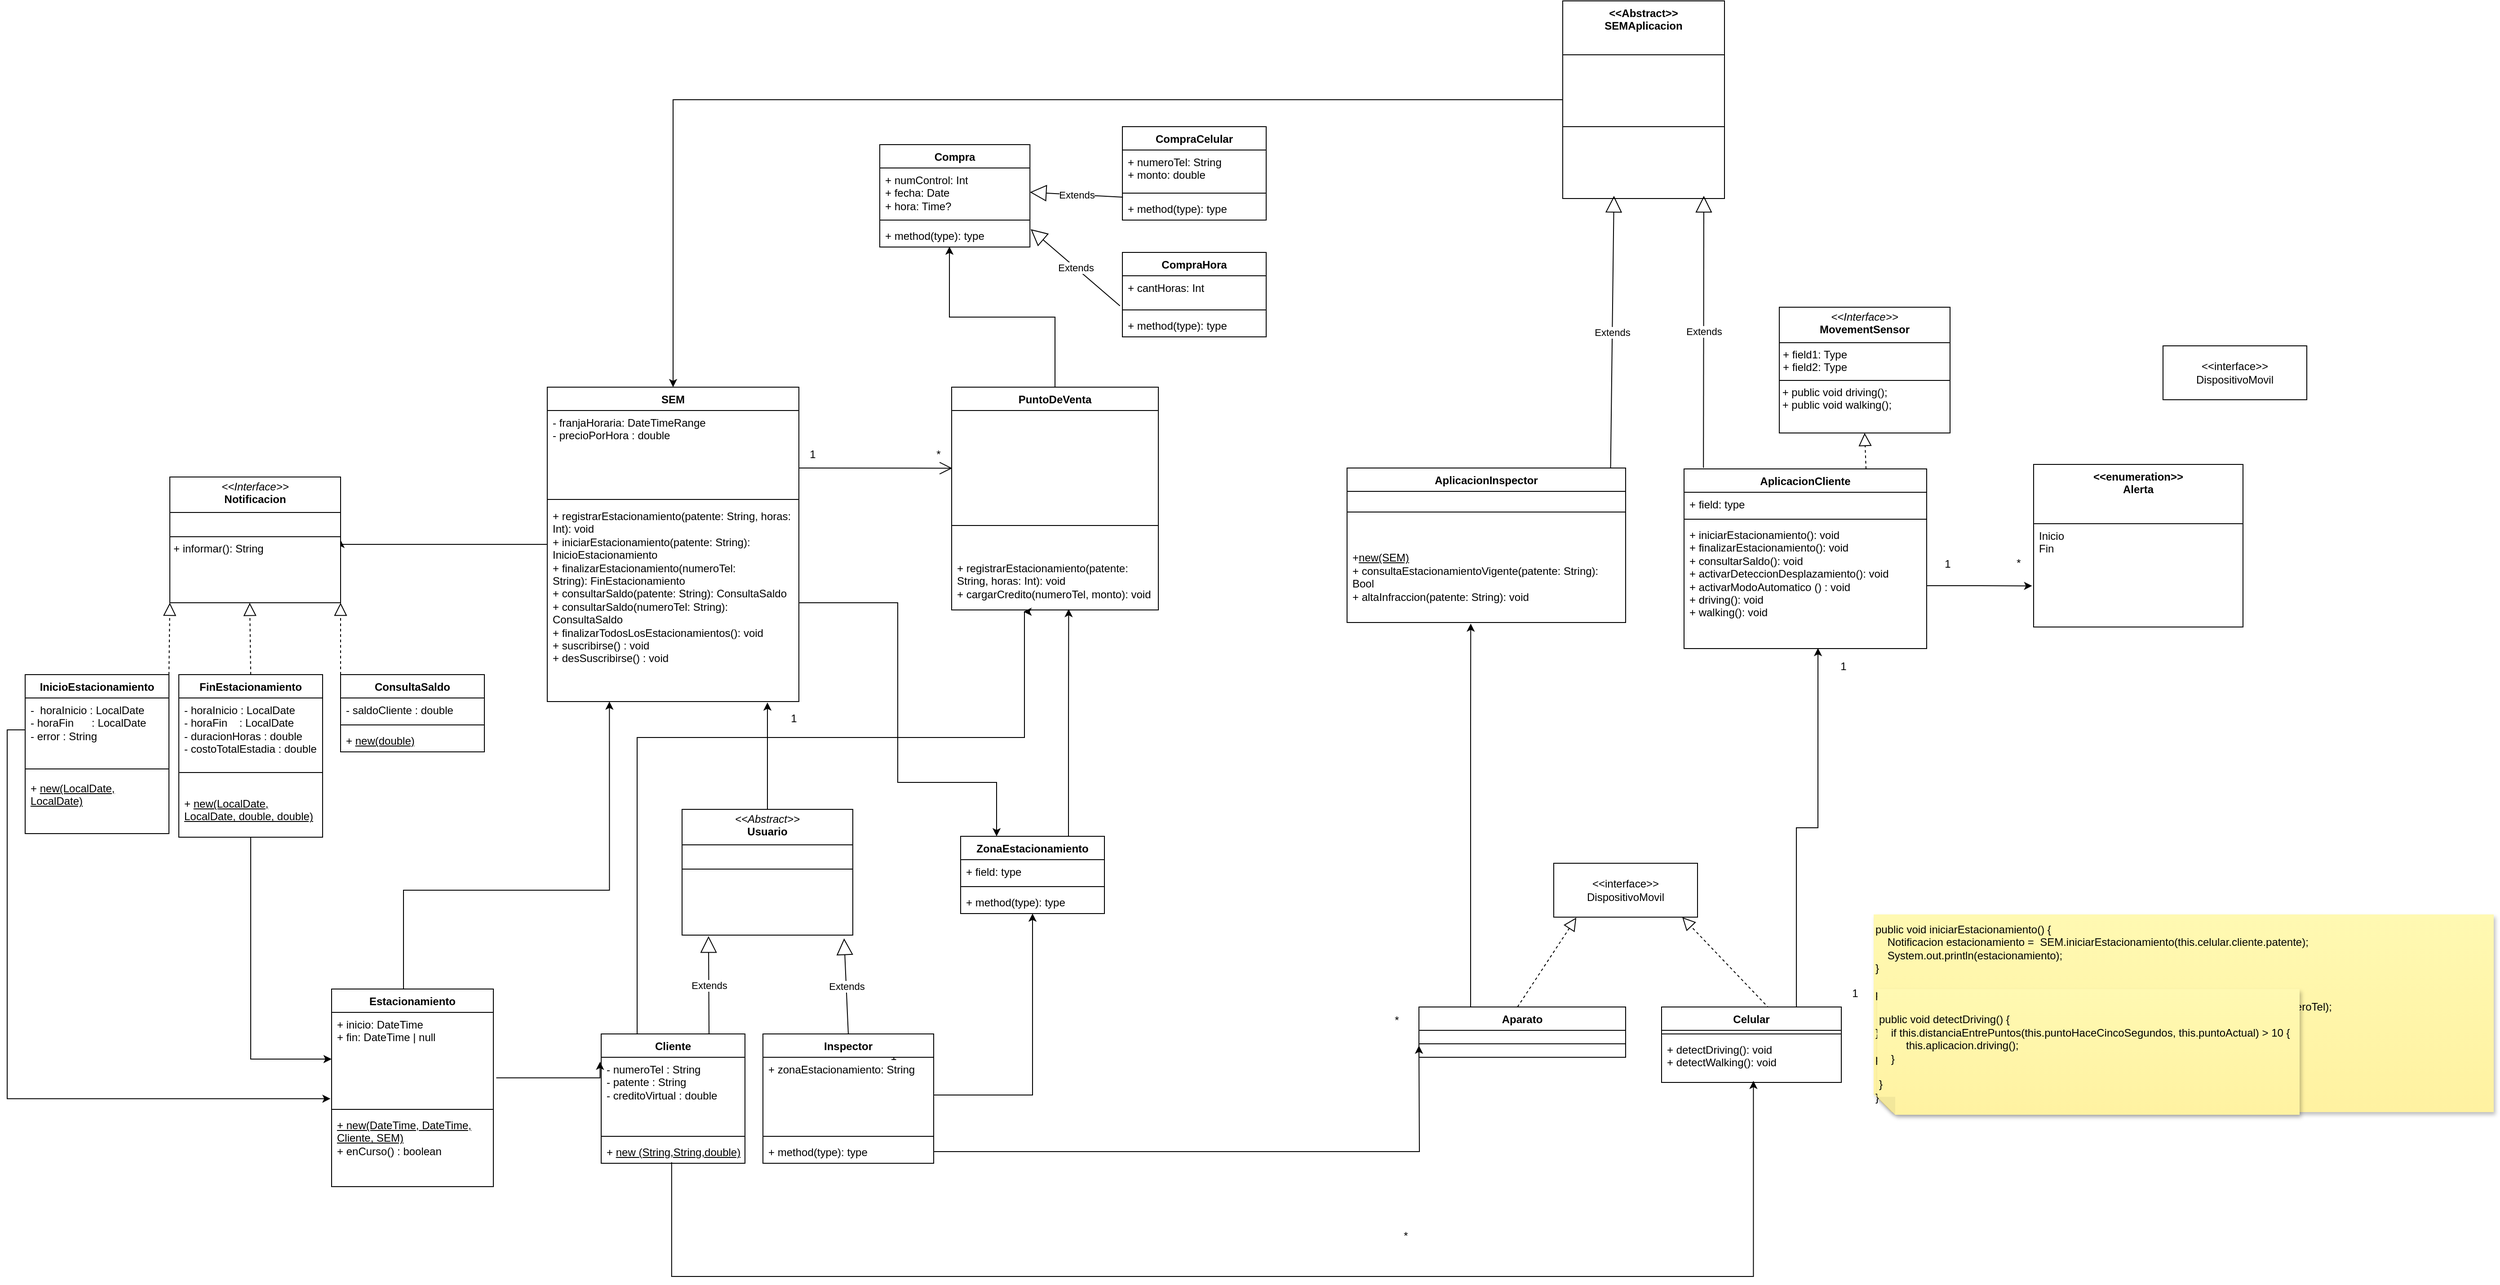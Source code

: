 <mxfile version="21.6.5" type="device">
  <diagram name="Página-1" id="Ph8hgLy5qz2Ab7b8ZbOv">
    <mxGraphModel dx="1646" dy="2674" grid="0" gridSize="10" guides="0" tooltips="0" connect="1" arrows="1" fold="1" page="1" pageScale="1" pageWidth="850" pageHeight="1100" math="0" shadow="0">
      <root>
        <mxCell id="0" />
        <mxCell id="1" parent="0" />
        <mxCell id="dAXx3UCSprJ37OStS0ac-54" style="edgeStyle=orthogonalEdgeStyle;rounded=0;orthogonalLoop=1;jettySize=auto;html=1;exitX=0;exitY=0.5;exitDx=0;exitDy=0;entryX=1;entryY=0.5;entryDx=0;entryDy=0;" parent="1" source="8a3vDf_izCCoVC7hsI8W-1" target="dAXx3UCSprJ37OStS0ac-53" edge="1">
          <mxGeometry relative="1" as="geometry">
            <Array as="points">
              <mxPoint x="-230" y="-835" />
            </Array>
          </mxGeometry>
        </mxCell>
        <mxCell id="8a3vDf_izCCoVC7hsI8W-1" value="SEM" style="swimlane;fontStyle=1;align=center;verticalAlign=top;childLayout=stackLayout;horizontal=1;startSize=26;horizontalStack=0;resizeParent=1;resizeParentMax=0;resizeLast=0;collapsible=1;marginBottom=0;whiteSpace=wrap;html=1;" parent="1" vertex="1">
          <mxGeometry y="-1010" width="280" height="350" as="geometry" />
        </mxCell>
        <mxCell id="8a3vDf_izCCoVC7hsI8W-2" value="- franjaHoraria: DateTimeRange&lt;br&gt;- precioPorHora : double" style="text;strokeColor=none;fillColor=none;align=left;verticalAlign=top;spacingLeft=4;spacingRight=4;overflow=hidden;rotatable=0;points=[[0,0.5],[1,0.5]];portConstraint=eastwest;whiteSpace=wrap;html=1;" parent="8a3vDf_izCCoVC7hsI8W-1" vertex="1">
          <mxGeometry y="26" width="280" height="94" as="geometry" />
        </mxCell>
        <mxCell id="8a3vDf_izCCoVC7hsI8W-3" value="" style="line;strokeWidth=1;fillColor=none;align=left;verticalAlign=middle;spacingTop=-1;spacingLeft=3;spacingRight=3;rotatable=0;labelPosition=right;points=[];portConstraint=eastwest;strokeColor=inherit;" parent="8a3vDf_izCCoVC7hsI8W-1" vertex="1">
          <mxGeometry y="120" width="280" height="10" as="geometry" />
        </mxCell>
        <mxCell id="8a3vDf_izCCoVC7hsI8W-4" value="&lt;div&gt;&lt;span style=&quot;background-color: initial;&quot;&gt;+ registrarEstacionamiento(patente: String, horas: Int): void&lt;/span&gt;&lt;/div&gt;&lt;div&gt;+ iniciarEstacionamiento(patente: String): InicioEstacionamiento&lt;span style=&quot;background-color: initial;&quot;&gt;&lt;br&gt;&lt;/span&gt;&lt;/div&gt;&lt;div&gt;+ finalizarEstacionamiento(numeroTel: String):&amp;nbsp;&lt;span style=&quot;background-color: initial;&quot;&gt;FinEstacionamiento&lt;/span&gt;&lt;/div&gt;&lt;div&gt;&lt;span style=&quot;background-color: initial;&quot;&gt;+ consultarSaldo(patente: String):&amp;nbsp;&lt;/span&gt;&lt;span style=&quot;background-color: initial;&quot;&gt;ConsultaSaldo&lt;/span&gt;&lt;/div&gt;&lt;div&gt;+ consultarSaldo(numeroTel: String): ConsultaSaldo&lt;/div&gt;&lt;div&gt;+ finalizarTodosLosEstacionamientos(): void&lt;/div&gt;&lt;div&gt;+ suscribirse() : void&lt;/div&gt;&lt;div&gt;+ desSuscribirse() : void&lt;br&gt;&lt;/div&gt;" style="text;strokeColor=none;fillColor=none;align=left;verticalAlign=top;spacingLeft=4;spacingRight=4;overflow=hidden;rotatable=0;points=[[0,0.5],[1,0.5]];portConstraint=eastwest;whiteSpace=wrap;html=1;" parent="8a3vDf_izCCoVC7hsI8W-1" vertex="1">
          <mxGeometry y="130" width="280" height="220" as="geometry" />
        </mxCell>
        <mxCell id="dAXx3UCSprJ37OStS0ac-99" style="edgeStyle=orthogonalEdgeStyle;rounded=0;orthogonalLoop=1;jettySize=auto;html=1;exitX=0.5;exitY=0;exitDx=0;exitDy=0;entryX=0.464;entryY=0.982;entryDx=0;entryDy=0;entryPerimeter=0;" parent="1" source="8a3vDf_izCCoVC7hsI8W-12" target="dAXx3UCSprJ37OStS0ac-93" edge="1">
          <mxGeometry relative="1" as="geometry">
            <mxPoint x="565" y="-1090" as="targetPoint" />
          </mxGeometry>
        </mxCell>
        <mxCell id="8a3vDf_izCCoVC7hsI8W-12" value="PuntoDeVenta" style="swimlane;fontStyle=1;align=center;verticalAlign=top;childLayout=stackLayout;horizontal=1;startSize=26;horizontalStack=0;resizeParent=1;resizeParentMax=0;resizeLast=0;collapsible=1;marginBottom=0;whiteSpace=wrap;html=1;" parent="1" vertex="1">
          <mxGeometry x="450" y="-1010" width="230" height="248" as="geometry" />
        </mxCell>
        <mxCell id="8a3vDf_izCCoVC7hsI8W-13" value="&lt;br&gt;&lt;blockquote style=&quot;margin: 0 0 0 40px; border: none; padding: 0px;&quot;&gt;&lt;/blockquote&gt;" style="text;strokeColor=none;fillColor=none;align=left;verticalAlign=top;spacingLeft=4;spacingRight=4;overflow=hidden;rotatable=0;points=[[0,0.5],[1,0.5]];portConstraint=eastwest;whiteSpace=wrap;html=1;" parent="8a3vDf_izCCoVC7hsI8W-12" vertex="1">
          <mxGeometry y="26" width="230" height="94" as="geometry" />
        </mxCell>
        <mxCell id="8a3vDf_izCCoVC7hsI8W-14" value="" style="line;strokeWidth=1;fillColor=none;align=left;verticalAlign=middle;spacingTop=-1;spacingLeft=3;spacingRight=3;rotatable=0;labelPosition=right;points=[];portConstraint=eastwest;strokeColor=inherit;" parent="8a3vDf_izCCoVC7hsI8W-12" vertex="1">
          <mxGeometry y="120" width="230" height="68" as="geometry" />
        </mxCell>
        <mxCell id="8a3vDf_izCCoVC7hsI8W-15" value="+ registrarEstacionamiento(patente: String, horas: Int): void&lt;div&gt;+ cargarCredito(numeroTel, monto): void&lt;/div&gt;" style="text;strokeColor=none;fillColor=none;align=left;verticalAlign=top;spacingLeft=4;spacingRight=4;overflow=hidden;rotatable=0;points=[[0,0.5],[1,0.5]];portConstraint=eastwest;whiteSpace=wrap;html=1;" parent="8a3vDf_izCCoVC7hsI8W-12" vertex="1">
          <mxGeometry y="188" width="230" height="60" as="geometry" />
        </mxCell>
        <mxCell id="dAXx3UCSprJ37OStS0ac-78" style="edgeStyle=orthogonalEdgeStyle;rounded=0;orthogonalLoop=1;jettySize=auto;html=1;exitX=0.25;exitY=0;exitDx=0;exitDy=0;entryX=0.444;entryY=1.012;entryDx=0;entryDy=0;entryPerimeter=0;" parent="1" source="8a3vDf_izCCoVC7hsI8W-27" target="dAXx3UCSprJ37OStS0ac-19" edge="1">
          <mxGeometry relative="1" as="geometry">
            <mxPoint x="1027.833" y="-770" as="targetPoint" />
            <Array as="points">
              <mxPoint x="1028" y="-631" />
              <mxPoint x="1028" y="-631" />
            </Array>
          </mxGeometry>
        </mxCell>
        <mxCell id="8a3vDf_izCCoVC7hsI8W-27" value="Aparato" style="swimlane;fontStyle=1;align=center;verticalAlign=top;childLayout=stackLayout;horizontal=1;startSize=26;horizontalStack=0;resizeParent=1;resizeParentMax=0;resizeLast=0;collapsible=1;marginBottom=0;whiteSpace=wrap;html=1;" parent="1" vertex="1">
          <mxGeometry x="970" y="-320" width="230" height="56" as="geometry" />
        </mxCell>
        <mxCell id="8a3vDf_izCCoVC7hsI8W-29" value="" style="line;strokeWidth=1;fillColor=none;align=left;verticalAlign=middle;spacingTop=-1;spacingLeft=3;spacingRight=3;rotatable=0;labelPosition=right;points=[];portConstraint=eastwest;strokeColor=inherit;" parent="8a3vDf_izCCoVC7hsI8W-27" vertex="1">
          <mxGeometry y="26" width="230" height="30" as="geometry" />
        </mxCell>
        <mxCell id="dAXx3UCSprJ37OStS0ac-15" style="edgeStyle=orthogonalEdgeStyle;rounded=0;orthogonalLoop=1;jettySize=auto;html=1;exitX=0;exitY=0.5;exitDx=0;exitDy=0;entryX=0.5;entryY=0;entryDx=0;entryDy=0;" parent="1" source="8a3vDf_izCCoVC7hsI8W-48" target="8a3vDf_izCCoVC7hsI8W-1" edge="1">
          <mxGeometry relative="1" as="geometry" />
        </mxCell>
        <mxCell id="8a3vDf_izCCoVC7hsI8W-48" value="&amp;lt;&amp;lt;Abstract&amp;gt;&amp;gt;&lt;br&gt;SEMAplicacion" style="swimlane;fontStyle=1;align=center;verticalAlign=top;childLayout=stackLayout;horizontal=1;startSize=60;horizontalStack=0;resizeParent=1;resizeParentMax=0;resizeLast=0;collapsible=1;marginBottom=0;whiteSpace=wrap;html=1;" parent="1" vertex="1">
          <mxGeometry x="1130" y="-1440" width="180" height="220" as="geometry" />
        </mxCell>
        <mxCell id="8a3vDf_izCCoVC7hsI8W-50" value="" style="line;strokeWidth=1;fillColor=none;align=left;verticalAlign=middle;spacingTop=-1;spacingLeft=3;spacingRight=3;rotatable=0;labelPosition=right;points=[];portConstraint=eastwest;strokeColor=inherit;" parent="8a3vDf_izCCoVC7hsI8W-48" vertex="1">
          <mxGeometry y="60" width="180" height="160" as="geometry" />
        </mxCell>
        <mxCell id="8a3vDf_izCCoVC7hsI8W-9" value="" style="endArrow=open;endFill=1;endSize=12;html=1;rounded=0;entryX=0.003;entryY=0.683;entryDx=0;entryDy=0;entryPerimeter=0;exitX=1;exitY=0.681;exitDx=0;exitDy=0;exitPerimeter=0;" parent="1" source="8a3vDf_izCCoVC7hsI8W-2" target="8a3vDf_izCCoVC7hsI8W-13" edge="1">
          <mxGeometry width="160" relative="1" as="geometry">
            <mxPoint x="300" y="98" as="sourcePoint" />
            <mxPoint x="530" y="98" as="targetPoint" />
          </mxGeometry>
        </mxCell>
        <mxCell id="8a3vDf_izCCoVC7hsI8W-120" value="Extends" style="endArrow=block;endSize=16;endFill=0;html=1;rounded=0;exitX=0.75;exitY=0;exitDx=0;exitDy=0;entryX=0.155;entryY=1.008;entryDx=0;entryDy=0;entryPerimeter=0;" parent="1" source="dAXx3UCSprJ37OStS0ac-24" target="dAXx3UCSprJ37OStS0ac-46" edge="1">
          <mxGeometry width="160" relative="1" as="geometry">
            <mxPoint x="605.92" y="-373.712" as="sourcePoint" />
            <mxPoint x="605" y="-440" as="targetPoint" />
          </mxGeometry>
        </mxCell>
        <mxCell id="8a3vDf_izCCoVC7hsI8W-123" value="Extends" style="endArrow=block;endSize=16;endFill=0;html=1;rounded=0;entryX=0.949;entryY=1.026;entryDx=0;entryDy=0;exitX=0.5;exitY=0;exitDx=0;exitDy=0;entryPerimeter=0;" parent="1" source="dAXx3UCSprJ37OStS0ac-30" target="dAXx3UCSprJ37OStS0ac-46" edge="1">
          <mxGeometry width="160" relative="1" as="geometry">
            <mxPoint x="695.28" y="-368.62" as="sourcePoint" />
            <mxPoint x="695" y="-440" as="targetPoint" />
          </mxGeometry>
        </mxCell>
        <mxCell id="8a3vDf_izCCoVC7hsI8W-130" value="Extends" style="endArrow=block;endSize=16;endFill=0;html=1;rounded=0;exitX=0.946;exitY=0.009;exitDx=0;exitDy=0;exitPerimeter=0;" parent="1" source="dAXx3UCSprJ37OStS0ac-16" edge="1">
          <mxGeometry width="160" relative="1" as="geometry">
            <mxPoint x="1208" y="-927" as="sourcePoint" />
            <mxPoint x="1187" y="-1223" as="targetPoint" />
          </mxGeometry>
        </mxCell>
        <mxCell id="8a3vDf_izCCoVC7hsI8W-131" value="Extends" style="endArrow=block;endSize=16;endFill=0;html=1;rounded=0;exitX=0.08;exitY=-0.006;exitDx=0;exitDy=0;exitPerimeter=0;" parent="1" source="dAXx3UCSprJ37OStS0ac-6" edge="1">
          <mxGeometry width="160" relative="1" as="geometry">
            <mxPoint x="1300.92" y="-920.88" as="sourcePoint" />
            <mxPoint x="1287" y="-1223" as="targetPoint" />
          </mxGeometry>
        </mxCell>
        <mxCell id="8a3vDf_izCCoVC7hsI8W-161" value="" style="endArrow=block;dashed=1;endFill=0;endSize=12;html=1;rounded=0;exitX=0.75;exitY=0;exitDx=0;exitDy=0;entryX=0.5;entryY=1;entryDx=0;entryDy=0;" parent="1" source="dAXx3UCSprJ37OStS0ac-6" target="dAXx3UCSprJ37OStS0ac-80" edge="1">
          <mxGeometry width="160" relative="1" as="geometry">
            <mxPoint x="1440.08" y="-920" as="sourcePoint" />
            <mxPoint x="1493.12" y="-1075.665" as="targetPoint" />
          </mxGeometry>
        </mxCell>
        <mxCell id="8a3vDf_izCCoVC7hsI8W-162" value="&amp;lt;&amp;lt;interface&amp;gt;&amp;gt;&lt;br&gt;DispositivoMovil" style="html=1;whiteSpace=wrap;" parent="1" vertex="1">
          <mxGeometry x="1120" y="-480" width="160" height="60" as="geometry" />
        </mxCell>
        <mxCell id="8a3vDf_izCCoVC7hsI8W-163" value="" style="endArrow=block;dashed=1;endFill=0;endSize=12;html=1;rounded=0;exitX=0.477;exitY=-0.001;exitDx=0;exitDy=0;entryX=0.157;entryY=1.009;entryDx=0;entryDy=0;entryPerimeter=0;exitPerimeter=0;" parent="1" source="8a3vDf_izCCoVC7hsI8W-27" target="8a3vDf_izCCoVC7hsI8W-162" edge="1">
          <mxGeometry width="160" relative="1" as="geometry">
            <mxPoint x="1375" y="-504" as="sourcePoint" />
            <mxPoint x="1197" y="-859" as="targetPoint" />
          </mxGeometry>
        </mxCell>
        <mxCell id="8a3vDf_izCCoVC7hsI8W-173" value="" style="endArrow=block;dashed=1;endFill=0;endSize=12;html=1;rounded=0;exitX=0.607;exitY=0.005;exitDx=0;exitDy=0;exitPerimeter=0;entryX=0.894;entryY=1.001;entryDx=0;entryDy=0;entryPerimeter=0;" parent="1" target="8a3vDf_izCCoVC7hsI8W-162" edge="1">
          <mxGeometry width="160" relative="1" as="geometry">
            <mxPoint x="1359.61" y="-318.6" as="sourcePoint" />
            <mxPoint x="1351" y="-410" as="targetPoint" />
          </mxGeometry>
        </mxCell>
        <mxCell id="vbZdaTUqadoRvIe0fks1-12" value="1" style="text;html=1;align=center;verticalAlign=middle;resizable=0;points=[];autosize=1;strokeColor=none;fillColor=none;" parent="1" vertex="1">
          <mxGeometry x="280" y="-950" width="30" height="30" as="geometry" />
        </mxCell>
        <mxCell id="vbZdaTUqadoRvIe0fks1-14" value="1" style="text;html=1;align=center;verticalAlign=middle;resizable=0;points=[];autosize=1;strokeColor=none;fillColor=none;" parent="1" vertex="1">
          <mxGeometry x="259" y="-656" width="30" height="30" as="geometry" />
        </mxCell>
        <mxCell id="vbZdaTUqadoRvIe0fks1-15" value="*" style="text;html=1;align=center;verticalAlign=middle;resizable=0;points=[];autosize=1;strokeColor=none;fillColor=none;" parent="1" vertex="1">
          <mxGeometry x="550" y="-520" width="30" height="30" as="geometry" />
        </mxCell>
        <mxCell id="vbZdaTUqadoRvIe0fks1-16" value="1" style="text;html=1;align=center;verticalAlign=middle;resizable=0;points=[];autosize=1;strokeColor=none;fillColor=none;" parent="1" vertex="1">
          <mxGeometry x="410" y="-300" width="30" height="30" as="geometry" />
        </mxCell>
        <mxCell id="vbZdaTUqadoRvIe0fks1-17" value="*" style="text;html=1;align=center;verticalAlign=middle;resizable=0;points=[];autosize=1;strokeColor=none;fillColor=none;" parent="1" vertex="1">
          <mxGeometry x="940" y="-80" width="30" height="30" as="geometry" />
        </mxCell>
        <mxCell id="vbZdaTUqadoRvIe0fks1-18" value="*" style="text;html=1;align=center;verticalAlign=middle;resizable=0;points=[];autosize=1;strokeColor=none;fillColor=none;" parent="1" vertex="1">
          <mxGeometry x="930" y="-320" width="30" height="30" as="geometry" />
        </mxCell>
        <mxCell id="vbZdaTUqadoRvIe0fks1-21" value="1" style="text;html=1;align=center;verticalAlign=middle;resizable=0;points=[];autosize=1;strokeColor=none;fillColor=none;" parent="1" vertex="1">
          <mxGeometry x="370" y="-280" width="30" height="30" as="geometry" />
        </mxCell>
        <mxCell id="vbZdaTUqadoRvIe0fks1-23" value="1" style="text;html=1;align=center;verticalAlign=middle;resizable=0;points=[];autosize=1;strokeColor=none;fillColor=none;" parent="1" vertex="1">
          <mxGeometry x="1427" y="-714" width="30" height="30" as="geometry" />
        </mxCell>
        <mxCell id="vbZdaTUqadoRvIe0fks1-24" value="1" style="text;html=1;align=center;verticalAlign=middle;resizable=0;points=[];autosize=1;strokeColor=none;fillColor=none;" parent="1" vertex="1">
          <mxGeometry x="1440" y="-350" width="30" height="30" as="geometry" />
        </mxCell>
        <mxCell id="dAXx3UCSprJ37OStS0ac-6" value="AplicacionCliente" style="swimlane;fontStyle=1;align=center;verticalAlign=top;childLayout=stackLayout;horizontal=1;startSize=26;horizontalStack=0;resizeParent=1;resizeParentMax=0;resizeLast=0;collapsible=1;marginBottom=0;whiteSpace=wrap;html=1;" parent="1" vertex="1">
          <mxGeometry x="1265" y="-919" width="270" height="200" as="geometry" />
        </mxCell>
        <mxCell id="dAXx3UCSprJ37OStS0ac-7" value="+ field: type" style="text;strokeColor=none;fillColor=none;align=left;verticalAlign=top;spacingLeft=4;spacingRight=4;overflow=hidden;rotatable=0;points=[[0,0.5],[1,0.5]];portConstraint=eastwest;whiteSpace=wrap;html=1;" parent="dAXx3UCSprJ37OStS0ac-6" vertex="1">
          <mxGeometry y="26" width="270" height="26" as="geometry" />
        </mxCell>
        <mxCell id="dAXx3UCSprJ37OStS0ac-8" value="" style="line;strokeWidth=1;fillColor=none;align=left;verticalAlign=middle;spacingTop=-1;spacingLeft=3;spacingRight=3;rotatable=0;labelPosition=right;points=[];portConstraint=eastwest;strokeColor=inherit;" parent="dAXx3UCSprJ37OStS0ac-6" vertex="1">
          <mxGeometry y="52" width="270" height="8" as="geometry" />
        </mxCell>
        <mxCell id="dAXx3UCSprJ37OStS0ac-9" value="+ iniciarEstacionamiento(): void&lt;div&gt;+ finalizarEstacionamiento(): void&lt;/div&gt;&lt;div&gt;+ consultarSaldo(): void&lt;br&gt;&lt;/div&gt;&lt;div&gt;+ activarDeteccionDesplazamiento(): void&lt;/div&gt;&lt;div&gt;+ activarModoAutomatico () : void&lt;/div&gt;&lt;div&gt;+ driving(): void&lt;/div&gt;&lt;div&gt;+ walking(): void&lt;/div&gt;" style="text;strokeColor=none;fillColor=none;align=left;verticalAlign=top;spacingLeft=4;spacingRight=4;overflow=hidden;rotatable=0;points=[[0,0.5],[1,0.5]];portConstraint=eastwest;whiteSpace=wrap;html=1;" parent="dAXx3UCSprJ37OStS0ac-6" vertex="1">
          <mxGeometry y="60" width="270" height="140" as="geometry" />
        </mxCell>
        <mxCell id="dAXx3UCSprJ37OStS0ac-77" style="edgeStyle=orthogonalEdgeStyle;rounded=0;orthogonalLoop=1;jettySize=auto;html=1;exitX=0.75;exitY=0;exitDx=0;exitDy=0;entryX=0.552;entryY=0.996;entryDx=0;entryDy=0;entryPerimeter=0;" parent="1" source="dAXx3UCSprJ37OStS0ac-10" target="dAXx3UCSprJ37OStS0ac-9" edge="1">
          <mxGeometry relative="1" as="geometry">
            <mxPoint x="1390" y="-760" as="targetPoint" />
          </mxGeometry>
        </mxCell>
        <mxCell id="dAXx3UCSprJ37OStS0ac-10" value="Celular" style="swimlane;fontStyle=1;align=center;verticalAlign=top;childLayout=stackLayout;horizontal=1;startSize=26;horizontalStack=0;resizeParent=1;resizeParentMax=0;resizeLast=0;collapsible=1;marginBottom=0;whiteSpace=wrap;html=1;" parent="1" vertex="1">
          <mxGeometry x="1240" y="-320" width="200" height="84" as="geometry" />
        </mxCell>
        <mxCell id="dAXx3UCSprJ37OStS0ac-12" value="" style="line;strokeWidth=1;fillColor=none;align=left;verticalAlign=middle;spacingTop=-1;spacingLeft=3;spacingRight=3;rotatable=0;labelPosition=right;points=[];portConstraint=eastwest;strokeColor=inherit;" parent="dAXx3UCSprJ37OStS0ac-10" vertex="1">
          <mxGeometry y="26" width="200" height="8" as="geometry" />
        </mxCell>
        <mxCell id="dAXx3UCSprJ37OStS0ac-13" value="+ detectDriving(): void&lt;div&gt;+ detectWalking(): void&lt;/div&gt;" style="text;strokeColor=none;fillColor=none;align=left;verticalAlign=top;spacingLeft=4;spacingRight=4;overflow=hidden;rotatable=0;points=[[0,0.5],[1,0.5]];portConstraint=eastwest;whiteSpace=wrap;html=1;" parent="dAXx3UCSprJ37OStS0ac-10" vertex="1">
          <mxGeometry y="34" width="200" height="50" as="geometry" />
        </mxCell>
        <mxCell id="dAXx3UCSprJ37OStS0ac-14" value="public void iniciarEstacionamiento() {&lt;div&gt;&amp;nbsp; &amp;nbsp; Notificacion estacionamiento =&amp;nbsp; SEM.iniciarEstacionamiento(this.celular.cliente.patente);&lt;/div&gt;&lt;div&gt;&amp;nbsp; &amp;nbsp; System.out.println(estacionamiento);&lt;br&gt;&lt;/div&gt;&lt;div&gt;}&lt;/div&gt;&lt;div&gt;&lt;br&gt;&lt;/div&gt;&lt;div&gt;&lt;span style=&quot;background-color: initial;&quot;&gt;public void finalizarEstacionamiento() {&lt;/span&gt;&lt;br&gt;&lt;/div&gt;&lt;div&gt;&lt;div&gt;&amp;nbsp; &amp;nbsp;&amp;nbsp;&lt;span style=&quot;background-color: initial;&quot;&gt;Notificacion estacionamiento =&amp;nbsp;&lt;/span&gt;&lt;span style=&quot;background-color: initial;&quot;&gt;&amp;nbsp;&lt;/span&gt;&lt;span style=&quot;background-color: initial;&quot;&gt;SEM.finalizarEstacionamiento(this.celular.cliente.numeroTel);&lt;/span&gt;&lt;/div&gt;&lt;div&gt;&amp;nbsp; &amp;nbsp; System.out.println(estacionamiento);&lt;span style=&quot;background-color: initial;&quot;&gt;&lt;br&gt;&lt;/span&gt;&lt;/div&gt;&lt;div&gt;}&lt;/div&gt;&lt;/div&gt;&lt;div&gt;&lt;br&gt;&lt;/div&gt;&lt;div&gt;public void consultarSaldo() {&lt;div&gt;&amp;nbsp; &amp;nbsp; Notificacion saldo = SEM.consultarSaldo(this.celular.cliente.numeroTel);&lt;/div&gt;&lt;div&gt;&amp;nbsp; &amp;nbsp; System.out.println(saldo);&lt;/div&gt;&lt;div&gt;}&lt;/div&gt;&lt;/div&gt;" style="shape=note;whiteSpace=wrap;html=1;backgroundOutline=1;fontColor=#000000;darkOpacity=0.05;fillColor=#FFF9B2;strokeColor=none;fillStyle=solid;direction=west;gradientDirection=north;gradientColor=#FFF2A1;shadow=1;size=20;pointerEvents=1;align=left;" parent="1" vertex="1">
          <mxGeometry x="1476" y="-423" width="690" height="220" as="geometry" />
        </mxCell>
        <mxCell id="dAXx3UCSprJ37OStS0ac-16" value="AplicacionInspector" style="swimlane;fontStyle=1;align=center;verticalAlign=top;childLayout=stackLayout;horizontal=1;startSize=26;horizontalStack=0;resizeParent=1;resizeParentMax=0;resizeLast=0;collapsible=1;marginBottom=0;whiteSpace=wrap;html=1;" parent="1" vertex="1">
          <mxGeometry x="890" y="-920" width="310" height="172" as="geometry" />
        </mxCell>
        <mxCell id="dAXx3UCSprJ37OStS0ac-18" value="" style="line;strokeWidth=1;fillColor=none;align=left;verticalAlign=middle;spacingTop=-1;spacingLeft=3;spacingRight=3;rotatable=0;labelPosition=right;points=[];portConstraint=eastwest;strokeColor=inherit;" parent="dAXx3UCSprJ37OStS0ac-16" vertex="1">
          <mxGeometry y="26" width="310" height="46" as="geometry" />
        </mxCell>
        <mxCell id="dAXx3UCSprJ37OStS0ac-19" value="&lt;br&gt;+&lt;u&gt;new(SEM)&lt;/u&gt;&lt;br&gt;+ consultaEstacionamientoVigente(patente: String): Bool&lt;div&gt;+ altaInfraccion(patente: String): void&lt;/div&gt;" style="text;strokeColor=none;fillColor=none;align=left;verticalAlign=top;spacingLeft=4;spacingRight=4;overflow=hidden;rotatable=0;points=[[0,0.5],[1,0.5]];portConstraint=eastwest;whiteSpace=wrap;html=1;" parent="dAXx3UCSprJ37OStS0ac-16" vertex="1">
          <mxGeometry y="72" width="310" height="100" as="geometry" />
        </mxCell>
        <mxCell id="dAXx3UCSprJ37OStS0ac-81" style="edgeStyle=orthogonalEdgeStyle;rounded=0;orthogonalLoop=1;jettySize=auto;html=1;exitX=0.25;exitY=0;exitDx=0;exitDy=0;" parent="1" source="dAXx3UCSprJ37OStS0ac-24" edge="1">
          <mxGeometry relative="1" as="geometry">
            <mxPoint x="530" y="-760" as="targetPoint" />
            <Array as="points">
              <mxPoint x="100" y="-620" />
              <mxPoint x="531" y="-620" />
              <mxPoint x="531" y="-760" />
            </Array>
          </mxGeometry>
        </mxCell>
        <mxCell id="dAXx3UCSprJ37OStS0ac-24" value="Cliente" style="swimlane;fontStyle=1;align=center;verticalAlign=top;childLayout=stackLayout;horizontal=1;startSize=26;horizontalStack=0;resizeParent=1;resizeParentMax=0;resizeLast=0;collapsible=1;marginBottom=0;whiteSpace=wrap;html=1;" parent="1" vertex="1">
          <mxGeometry x="60" y="-290" width="160" height="144" as="geometry" />
        </mxCell>
        <mxCell id="dAXx3UCSprJ37OStS0ac-25" value="&lt;div style=&quot;text-wrap: nowrap;&quot;&gt;&lt;span style=&quot;background-color: initial;&quot;&gt;- numeroTel : String&lt;/span&gt;&lt;/div&gt;&lt;div style=&quot;text-wrap: nowrap;&quot;&gt;&lt;span style=&quot;background-color: initial;&quot;&gt;- patente : String&lt;/span&gt;&lt;/div&gt;&lt;div style=&quot;text-wrap: nowrap;&quot;&gt;&lt;span style=&quot;text-wrap: wrap;&quot;&gt;- creditoVirtual : double&lt;/span&gt;&lt;/div&gt;" style="text;strokeColor=none;fillColor=none;align=left;verticalAlign=top;spacingLeft=4;spacingRight=4;overflow=hidden;rotatable=0;points=[[0,0.5],[1,0.5]];portConstraint=eastwest;whiteSpace=wrap;html=1;" parent="dAXx3UCSprJ37OStS0ac-24" vertex="1">
          <mxGeometry y="26" width="160" height="84" as="geometry" />
        </mxCell>
        <mxCell id="dAXx3UCSprJ37OStS0ac-26" value="" style="line;strokeWidth=1;fillColor=none;align=left;verticalAlign=middle;spacingTop=-1;spacingLeft=3;spacingRight=3;rotatable=0;labelPosition=right;points=[];portConstraint=eastwest;strokeColor=inherit;" parent="dAXx3UCSprJ37OStS0ac-24" vertex="1">
          <mxGeometry y="110" width="160" height="8" as="geometry" />
        </mxCell>
        <mxCell id="dAXx3UCSprJ37OStS0ac-27" value="+ &lt;u&gt;new (String,String,double)&lt;/u&gt;" style="text;strokeColor=none;fillColor=none;align=left;verticalAlign=top;spacingLeft=4;spacingRight=4;overflow=hidden;rotatable=0;points=[[0,0.5],[1,0.5]];portConstraint=eastwest;whiteSpace=wrap;html=1;" parent="dAXx3UCSprJ37OStS0ac-24" vertex="1">
          <mxGeometry y="118" width="160" height="26" as="geometry" />
        </mxCell>
        <mxCell id="dAXx3UCSprJ37OStS0ac-29" style="edgeStyle=orthogonalEdgeStyle;rounded=0;orthogonalLoop=1;jettySize=auto;html=1;exitX=0.49;exitY=0.958;exitDx=0;exitDy=0;entryX=0.511;entryY=0.964;entryDx=0;entryDy=0;entryPerimeter=0;exitPerimeter=0;" parent="1" source="dAXx3UCSprJ37OStS0ac-27" target="dAXx3UCSprJ37OStS0ac-13" edge="1">
          <mxGeometry relative="1" as="geometry">
            <Array as="points">
              <mxPoint x="138" y="-20" />
              <mxPoint x="1342" y="-20" />
            </Array>
          </mxGeometry>
        </mxCell>
        <mxCell id="dAXx3UCSprJ37OStS0ac-30" value="Inspector" style="swimlane;fontStyle=1;align=center;verticalAlign=top;childLayout=stackLayout;horizontal=1;startSize=26;horizontalStack=0;resizeParent=1;resizeParentMax=0;resizeLast=0;collapsible=1;marginBottom=0;whiteSpace=wrap;html=1;" parent="1" vertex="1">
          <mxGeometry x="240" y="-290" width="190" height="144" as="geometry" />
        </mxCell>
        <mxCell id="dAXx3UCSprJ37OStS0ac-31" value="&lt;div style=&quot;text-wrap: nowrap;&quot;&gt;+ zonaEstacionamiento: String&lt;/div&gt;" style="text;strokeColor=none;fillColor=none;align=left;verticalAlign=top;spacingLeft=4;spacingRight=4;overflow=hidden;rotatable=0;points=[[0,0.5],[1,0.5]];portConstraint=eastwest;whiteSpace=wrap;html=1;" parent="dAXx3UCSprJ37OStS0ac-30" vertex="1">
          <mxGeometry y="26" width="190" height="84" as="geometry" />
        </mxCell>
        <mxCell id="dAXx3UCSprJ37OStS0ac-32" value="" style="line;strokeWidth=1;fillColor=none;align=left;verticalAlign=middle;spacingTop=-1;spacingLeft=3;spacingRight=3;rotatable=0;labelPosition=right;points=[];portConstraint=eastwest;strokeColor=inherit;" parent="dAXx3UCSprJ37OStS0ac-30" vertex="1">
          <mxGeometry y="110" width="190" height="8" as="geometry" />
        </mxCell>
        <mxCell id="dAXx3UCSprJ37OStS0ac-33" value="+ method(type): type" style="text;strokeColor=none;fillColor=none;align=left;verticalAlign=top;spacingLeft=4;spacingRight=4;overflow=hidden;rotatable=0;points=[[0,0.5],[1,0.5]];portConstraint=eastwest;whiteSpace=wrap;html=1;" parent="dAXx3UCSprJ37OStS0ac-30" vertex="1">
          <mxGeometry y="118" width="190" height="26" as="geometry" />
        </mxCell>
        <mxCell id="dAXx3UCSprJ37OStS0ac-74" style="edgeStyle=orthogonalEdgeStyle;rounded=0;orthogonalLoop=1;jettySize=auto;html=1;exitX=0.5;exitY=0;exitDx=0;exitDy=0;entryX=0.247;entryY=1;entryDx=0;entryDy=0;entryPerimeter=0;" parent="1" source="dAXx3UCSprJ37OStS0ac-36" target="8a3vDf_izCCoVC7hsI8W-4" edge="1">
          <mxGeometry relative="1" as="geometry">
            <mxPoint x="70" y="-690" as="targetPoint" />
            <Array as="points">
              <mxPoint x="-160" y="-450" />
              <mxPoint x="69" y="-450" />
            </Array>
          </mxGeometry>
        </mxCell>
        <mxCell id="dAXx3UCSprJ37OStS0ac-36" value="Estacionamiento" style="swimlane;fontStyle=1;align=center;verticalAlign=top;childLayout=stackLayout;horizontal=1;startSize=26;horizontalStack=0;resizeParent=1;resizeParentMax=0;resizeLast=0;collapsible=1;marginBottom=0;whiteSpace=wrap;html=1;" parent="1" vertex="1">
          <mxGeometry x="-240" y="-340" width="180" height="220" as="geometry" />
        </mxCell>
        <mxCell id="dAXx3UCSprJ37OStS0ac-37" value="+ inicio: DateTime&lt;div&gt;+ fin: DateTime | null&lt;/div&gt;" style="text;strokeColor=none;fillColor=none;align=left;verticalAlign=top;spacingLeft=4;spacingRight=4;overflow=hidden;rotatable=0;points=[[0,0.5],[1,0.5]];portConstraint=eastwest;whiteSpace=wrap;html=1;" parent="dAXx3UCSprJ37OStS0ac-36" vertex="1">
          <mxGeometry y="26" width="180" height="104" as="geometry" />
        </mxCell>
        <mxCell id="dAXx3UCSprJ37OStS0ac-38" value="" style="line;strokeWidth=1;fillColor=none;align=left;verticalAlign=middle;spacingTop=-1;spacingLeft=3;spacingRight=3;rotatable=0;labelPosition=right;points=[];portConstraint=eastwest;strokeColor=inherit;" parent="dAXx3UCSprJ37OStS0ac-36" vertex="1">
          <mxGeometry y="130" width="180" height="8" as="geometry" />
        </mxCell>
        <mxCell id="dAXx3UCSprJ37OStS0ac-39" value="&lt;u&gt;+ new(DateTime, DateTime, Cliente, SEM)&lt;/u&gt;&lt;br&gt;+&amp;nbsp;enCurso() : boolean&amp;nbsp;&lt;br&gt;&lt;u&gt;&lt;br&gt;&lt;/u&gt;" style="text;strokeColor=none;fillColor=none;align=left;verticalAlign=top;spacingLeft=4;spacingRight=4;overflow=hidden;rotatable=0;points=[[0,0.5],[1,0.5]];portConstraint=eastwest;whiteSpace=wrap;html=1;" parent="dAXx3UCSprJ37OStS0ac-36" vertex="1">
          <mxGeometry y="138" width="180" height="82" as="geometry" />
        </mxCell>
        <mxCell id="dAXx3UCSprJ37OStS0ac-40" style="edgeStyle=orthogonalEdgeStyle;rounded=0;orthogonalLoop=1;jettySize=auto;html=1;exitX=1.018;exitY=0.701;exitDx=0;exitDy=0;entryX=-0.008;entryY=0.059;entryDx=0;entryDy=0;entryPerimeter=0;exitPerimeter=0;" parent="1" source="dAXx3UCSprJ37OStS0ac-37" target="dAXx3UCSprJ37OStS0ac-25" edge="1">
          <mxGeometry relative="1" as="geometry">
            <Array as="points">
              <mxPoint x="59" y="-241" />
            </Array>
          </mxGeometry>
        </mxCell>
        <mxCell id="dAXx3UCSprJ37OStS0ac-46" value="&lt;p style=&quot;margin:0px;margin-top:4px;text-align:center;&quot;&gt;&lt;i&gt;&amp;lt;&amp;lt;Abstract&amp;gt;&amp;gt;&lt;/i&gt;&lt;br&gt;&lt;b&gt;Usuario&lt;/b&gt;&lt;/p&gt;&lt;hr size=&quot;1&quot; style=&quot;border-style:solid;&quot;&gt;&lt;p style=&quot;margin:0px;margin-left:4px;&quot;&gt;&lt;br&gt;&lt;/p&gt;&lt;hr size=&quot;1&quot; style=&quot;border-style:solid;&quot;&gt;&lt;p style=&quot;margin:0px;margin-left:4px;&quot;&gt;&lt;br&gt;&lt;/p&gt;" style="verticalAlign=top;align=left;overflow=fill;html=1;whiteSpace=wrap;" parent="1" vertex="1">
          <mxGeometry x="150" y="-540" width="190" height="140" as="geometry" />
        </mxCell>
        <mxCell id="dAXx3UCSprJ37OStS0ac-53" value="&lt;p style=&quot;margin:0px;margin-top:4px;text-align:center;&quot;&gt;&lt;i&gt;&amp;lt;&amp;lt;Interface&amp;gt;&amp;gt;&lt;/i&gt;&lt;br&gt;&lt;b&gt;Notificacion&lt;/b&gt;&lt;/p&gt;&lt;hr size=&quot;1&quot; style=&quot;border-style:solid;&quot;&gt;&lt;p style=&quot;margin:0px;margin-left:4px;&quot;&gt;&lt;br&gt;&lt;/p&gt;&lt;hr size=&quot;1&quot; style=&quot;border-style:solid;&quot;&gt;&lt;p style=&quot;margin:0px;margin-left:4px;&quot;&gt;+ informar(): String&lt;/p&gt;" style="verticalAlign=top;align=left;overflow=fill;html=1;whiteSpace=wrap;" parent="1" vertex="1">
          <mxGeometry x="-420" y="-910" width="190" height="140" as="geometry" />
        </mxCell>
        <mxCell id="dAXx3UCSprJ37OStS0ac-55" value="InicioEstacionamiento" style="swimlane;fontStyle=1;align=center;verticalAlign=top;childLayout=stackLayout;horizontal=1;startSize=26;horizontalStack=0;resizeParent=1;resizeParentMax=0;resizeLast=0;collapsible=1;marginBottom=0;whiteSpace=wrap;html=1;" parent="1" vertex="1">
          <mxGeometry x="-581" y="-690" width="160" height="177" as="geometry" />
        </mxCell>
        <mxCell id="dAXx3UCSprJ37OStS0ac-56" value="-&amp;nbsp; horaInicio : LocalDate&lt;br&gt;- horaFin&amp;nbsp; &amp;nbsp; &amp;nbsp; : LocalDate&lt;br&gt;- error : String" style="text;strokeColor=none;fillColor=none;align=left;verticalAlign=top;spacingLeft=4;spacingRight=4;overflow=hidden;rotatable=0;points=[[0,0.5],[1,0.5]];portConstraint=eastwest;whiteSpace=wrap;html=1;" parent="dAXx3UCSprJ37OStS0ac-55" vertex="1">
          <mxGeometry y="26" width="160" height="71" as="geometry" />
        </mxCell>
        <mxCell id="dAXx3UCSprJ37OStS0ac-57" value="" style="line;strokeWidth=1;fillColor=none;align=left;verticalAlign=middle;spacingTop=-1;spacingLeft=3;spacingRight=3;rotatable=0;labelPosition=right;points=[];portConstraint=eastwest;strokeColor=inherit;" parent="dAXx3UCSprJ37OStS0ac-55" vertex="1">
          <mxGeometry y="97" width="160" height="16" as="geometry" />
        </mxCell>
        <mxCell id="dAXx3UCSprJ37OStS0ac-58" value="+ &lt;u&gt;new(LocalDate, LocalDate)&lt;br&gt;&lt;/u&gt;" style="text;strokeColor=none;fillColor=none;align=left;verticalAlign=top;spacingLeft=4;spacingRight=4;overflow=hidden;rotatable=0;points=[[0,0.5],[1,0.5]];portConstraint=eastwest;whiteSpace=wrap;html=1;" parent="dAXx3UCSprJ37OStS0ac-55" vertex="1">
          <mxGeometry y="113" width="160" height="64" as="geometry" />
        </mxCell>
        <mxCell id="dAXx3UCSprJ37OStS0ac-102" style="edgeStyle=orthogonalEdgeStyle;rounded=0;orthogonalLoop=1;jettySize=auto;html=1;exitX=0.5;exitY=1;exitDx=0;exitDy=0;entryX=0;entryY=0.5;entryDx=0;entryDy=0;" parent="1" source="dAXx3UCSprJ37OStS0ac-59" target="dAXx3UCSprJ37OStS0ac-37" edge="1">
          <mxGeometry relative="1" as="geometry" />
        </mxCell>
        <mxCell id="dAXx3UCSprJ37OStS0ac-59" value="FinEstacionamiento" style="swimlane;fontStyle=1;align=center;verticalAlign=top;childLayout=stackLayout;horizontal=1;startSize=26;horizontalStack=0;resizeParent=1;resizeParentMax=0;resizeLast=0;collapsible=1;marginBottom=0;whiteSpace=wrap;html=1;" parent="1" vertex="1">
          <mxGeometry x="-410" y="-690" width="160" height="181" as="geometry" />
        </mxCell>
        <mxCell id="dAXx3UCSprJ37OStS0ac-60" value="- horaInicio : LocalDate&lt;br&gt;- horaFin&amp;nbsp; &amp;nbsp; : LocalDate&lt;br&gt;- duracionHoras : double&lt;br&gt;- costoTotalEstadia : double" style="text;strokeColor=none;fillColor=none;align=left;verticalAlign=top;spacingLeft=4;spacingRight=4;overflow=hidden;rotatable=0;points=[[0,0.5],[1,0.5]];portConstraint=eastwest;whiteSpace=wrap;html=1;" parent="dAXx3UCSprJ37OStS0ac-59" vertex="1">
          <mxGeometry y="26" width="160" height="62" as="geometry" />
        </mxCell>
        <mxCell id="dAXx3UCSprJ37OStS0ac-61" value="" style="line;strokeWidth=1;fillColor=none;align=left;verticalAlign=middle;spacingTop=-1;spacingLeft=3;spacingRight=3;rotatable=0;labelPosition=right;points=[];portConstraint=eastwest;strokeColor=inherit;" parent="dAXx3UCSprJ37OStS0ac-59" vertex="1">
          <mxGeometry y="88" width="160" height="42" as="geometry" />
        </mxCell>
        <mxCell id="dAXx3UCSprJ37OStS0ac-62" value="+ &lt;u&gt;new(LocalDate, LocalDate, double, double)&lt;/u&gt;" style="text;strokeColor=none;fillColor=none;align=left;verticalAlign=top;spacingLeft=4;spacingRight=4;overflow=hidden;rotatable=0;points=[[0,0.5],[1,0.5]];portConstraint=eastwest;whiteSpace=wrap;html=1;" parent="dAXx3UCSprJ37OStS0ac-59" vertex="1">
          <mxGeometry y="130" width="160" height="51" as="geometry" />
        </mxCell>
        <mxCell id="dAXx3UCSprJ37OStS0ac-63" value="ConsultaSaldo" style="swimlane;fontStyle=1;align=center;verticalAlign=top;childLayout=stackLayout;horizontal=1;startSize=26;horizontalStack=0;resizeParent=1;resizeParentMax=0;resizeLast=0;collapsible=1;marginBottom=0;whiteSpace=wrap;html=1;" parent="1" vertex="1">
          <mxGeometry x="-230" y="-690" width="160" height="86" as="geometry" />
        </mxCell>
        <mxCell id="dAXx3UCSprJ37OStS0ac-64" value="- saldoCliente : double" style="text;strokeColor=none;fillColor=none;align=left;verticalAlign=top;spacingLeft=4;spacingRight=4;overflow=hidden;rotatable=0;points=[[0,0.5],[1,0.5]];portConstraint=eastwest;whiteSpace=wrap;html=1;" parent="dAXx3UCSprJ37OStS0ac-63" vertex="1">
          <mxGeometry y="26" width="160" height="26" as="geometry" />
        </mxCell>
        <mxCell id="dAXx3UCSprJ37OStS0ac-65" value="" style="line;strokeWidth=1;fillColor=none;align=left;verticalAlign=middle;spacingTop=-1;spacingLeft=3;spacingRight=3;rotatable=0;labelPosition=right;points=[];portConstraint=eastwest;strokeColor=inherit;" parent="dAXx3UCSprJ37OStS0ac-63" vertex="1">
          <mxGeometry y="52" width="160" height="8" as="geometry" />
        </mxCell>
        <mxCell id="dAXx3UCSprJ37OStS0ac-66" value="+ &lt;u&gt;new(double)&lt;/u&gt;" style="text;strokeColor=none;fillColor=none;align=left;verticalAlign=top;spacingLeft=4;spacingRight=4;overflow=hidden;rotatable=0;points=[[0,0.5],[1,0.5]];portConstraint=eastwest;whiteSpace=wrap;html=1;" parent="dAXx3UCSprJ37OStS0ac-63" vertex="1">
          <mxGeometry y="60" width="160" height="26" as="geometry" />
        </mxCell>
        <mxCell id="dAXx3UCSprJ37OStS0ac-68" value="" style="endArrow=block;dashed=1;endFill=0;endSize=12;html=1;rounded=0;entryX=0;entryY=1;entryDx=0;entryDy=0;exitX=1;exitY=0;exitDx=0;exitDy=0;" parent="1" source="dAXx3UCSprJ37OStS0ac-55" target="dAXx3UCSprJ37OStS0ac-53" edge="1">
          <mxGeometry width="160" relative="1" as="geometry">
            <mxPoint x="-590" y="-680" as="sourcePoint" />
            <mxPoint x="-430" y="-680" as="targetPoint" />
          </mxGeometry>
        </mxCell>
        <mxCell id="dAXx3UCSprJ37OStS0ac-70" value="" style="endArrow=block;dashed=1;endFill=0;endSize=12;html=1;rounded=0;exitX=0.5;exitY=0;exitDx=0;exitDy=0;entryX=0.468;entryY=1.001;entryDx=0;entryDy=0;entryPerimeter=0;" parent="1" source="dAXx3UCSprJ37OStS0ac-59" target="dAXx3UCSprJ37OStS0ac-53" edge="1">
          <mxGeometry width="160" relative="1" as="geometry">
            <mxPoint x="-350" y="-640" as="sourcePoint" />
            <mxPoint x="-190" y="-640" as="targetPoint" />
          </mxGeometry>
        </mxCell>
        <mxCell id="dAXx3UCSprJ37OStS0ac-71" value="" style="endArrow=block;dashed=1;endFill=0;endSize=12;html=1;rounded=0;exitX=0;exitY=0;exitDx=0;exitDy=0;entryX=1;entryY=1;entryDx=0;entryDy=0;" parent="1" source="dAXx3UCSprJ37OStS0ac-63" target="dAXx3UCSprJ37OStS0ac-53" edge="1">
          <mxGeometry width="160" relative="1" as="geometry">
            <mxPoint x="-210" y="-670" as="sourcePoint" />
            <mxPoint x="-50" y="-670" as="targetPoint" />
          </mxGeometry>
        </mxCell>
        <mxCell id="dAXx3UCSprJ37OStS0ac-72" style="edgeStyle=orthogonalEdgeStyle;rounded=0;orthogonalLoop=1;jettySize=auto;html=1;exitX=0;exitY=0.5;exitDx=0;exitDy=0;entryX=-0.007;entryY=0.924;entryDx=0;entryDy=0;entryPerimeter=0;" parent="1" source="dAXx3UCSprJ37OStS0ac-56" target="dAXx3UCSprJ37OStS0ac-37" edge="1">
          <mxGeometry relative="1" as="geometry" />
        </mxCell>
        <mxCell id="dAXx3UCSprJ37OStS0ac-79" value="public void detectDriving() {&lt;div&gt;&amp;nbsp; &amp;nbsp; if this.distanciaEntrePuntos(this.puntoHaceCincoSegundos, this.puntoActual) &amp;gt; 10 {&lt;/div&gt;&lt;div&gt;&amp;nbsp; &amp;nbsp; &amp;nbsp; &amp;nbsp; &amp;nbsp;this.aplicacion.driving();&lt;/div&gt;&lt;div&gt;&amp;nbsp; &amp;nbsp; }&lt;/div&gt;&lt;div&gt;&lt;br&gt;&lt;/div&gt;&lt;div&gt;}&lt;/div&gt;" style="shape=note;whiteSpace=wrap;html=1;backgroundOutline=1;fontColor=#000000;darkOpacity=0.05;fillColor=#FFF9B2;strokeColor=none;fillStyle=solid;direction=west;gradientDirection=north;gradientColor=#FFF2A1;shadow=1;size=20;pointerEvents=1;align=left;" parent="1" vertex="1">
          <mxGeometry x="1480" y="-340" width="470" height="140" as="geometry" />
        </mxCell>
        <mxCell id="dAXx3UCSprJ37OStS0ac-80" value="&lt;p style=&quot;margin:0px;margin-top:4px;text-align:center;&quot;&gt;&lt;i&gt;&amp;lt;&amp;lt;Interface&amp;gt;&amp;gt;&lt;/i&gt;&lt;br&gt;&lt;b&gt;MovementSensor&lt;/b&gt;&lt;br&gt;&lt;/p&gt;&lt;hr size=&quot;1&quot; style=&quot;border-style:solid;&quot;&gt;&lt;p style=&quot;margin:0px;margin-left:4px;&quot;&gt;+ field1: Type&lt;br&gt;+ field2: Type&lt;/p&gt;&lt;hr size=&quot;1&quot; style=&quot;border-style:solid;&quot;&gt;&lt;div style=&quot;&quot;&gt;&lt;span style=&quot;background-color: initial;&quot;&gt;&amp;nbsp;+ public void driving();&lt;/span&gt;&lt;br&gt;&lt;/div&gt;&lt;div style=&quot;&quot;&gt;&lt;span style=&quot;background-color: initial;&quot;&gt;&amp;nbsp;+ public void walking();&lt;/span&gt;&lt;/div&gt;" style="verticalAlign=top;align=left;overflow=fill;html=1;whiteSpace=wrap;" parent="1" vertex="1">
          <mxGeometry x="1371" y="-1099" width="190" height="140" as="geometry" />
        </mxCell>
        <mxCell id="dAXx3UCSprJ37OStS0ac-97" style="edgeStyle=orthogonalEdgeStyle;rounded=0;orthogonalLoop=1;jettySize=auto;html=1;exitX=0.75;exitY=0;exitDx=0;exitDy=0;entryX=0.566;entryY=0.983;entryDx=0;entryDy=0;entryPerimeter=0;" parent="1" source="dAXx3UCSprJ37OStS0ac-82" target="8a3vDf_izCCoVC7hsI8W-15" edge="1">
          <mxGeometry relative="1" as="geometry">
            <mxPoint x="580" y="-750" as="targetPoint" />
          </mxGeometry>
        </mxCell>
        <mxCell id="dAXx3UCSprJ37OStS0ac-82" value="ZonaEstacionamiento" style="swimlane;fontStyle=1;align=center;verticalAlign=top;childLayout=stackLayout;horizontal=1;startSize=26;horizontalStack=0;resizeParent=1;resizeParentMax=0;resizeLast=0;collapsible=1;marginBottom=0;whiteSpace=wrap;html=1;" parent="1" vertex="1">
          <mxGeometry x="460" y="-510" width="160" height="86" as="geometry" />
        </mxCell>
        <mxCell id="dAXx3UCSprJ37OStS0ac-83" value="+ field: type" style="text;strokeColor=none;fillColor=none;align=left;verticalAlign=top;spacingLeft=4;spacingRight=4;overflow=hidden;rotatable=0;points=[[0,0.5],[1,0.5]];portConstraint=eastwest;whiteSpace=wrap;html=1;" parent="dAXx3UCSprJ37OStS0ac-82" vertex="1">
          <mxGeometry y="26" width="160" height="26" as="geometry" />
        </mxCell>
        <mxCell id="dAXx3UCSprJ37OStS0ac-84" value="" style="line;strokeWidth=1;fillColor=none;align=left;verticalAlign=middle;spacingTop=-1;spacingLeft=3;spacingRight=3;rotatable=0;labelPosition=right;points=[];portConstraint=eastwest;strokeColor=inherit;" parent="dAXx3UCSprJ37OStS0ac-82" vertex="1">
          <mxGeometry y="52" width="160" height="8" as="geometry" />
        </mxCell>
        <mxCell id="dAXx3UCSprJ37OStS0ac-85" value="+ method(type): type" style="text;strokeColor=none;fillColor=none;align=left;verticalAlign=top;spacingLeft=4;spacingRight=4;overflow=hidden;rotatable=0;points=[[0,0.5],[1,0.5]];portConstraint=eastwest;whiteSpace=wrap;html=1;" parent="dAXx3UCSprJ37OStS0ac-82" vertex="1">
          <mxGeometry y="60" width="160" height="26" as="geometry" />
        </mxCell>
        <mxCell id="dAXx3UCSprJ37OStS0ac-90" value="Compra" style="swimlane;fontStyle=1;align=center;verticalAlign=top;childLayout=stackLayout;horizontal=1;startSize=26;horizontalStack=0;resizeParent=1;resizeParentMax=0;resizeLast=0;collapsible=1;marginBottom=0;whiteSpace=wrap;html=1;" parent="1" vertex="1">
          <mxGeometry x="370" y="-1280" width="167.11" height="114" as="geometry" />
        </mxCell>
        <mxCell id="dAXx3UCSprJ37OStS0ac-91" value="+ numControl: Int&lt;div&gt;+ fecha: Date&lt;/div&gt;&lt;div&gt;+ hora: Time?&lt;/div&gt;" style="text;strokeColor=none;fillColor=none;align=left;verticalAlign=top;spacingLeft=4;spacingRight=4;overflow=hidden;rotatable=0;points=[[0,0.5],[1,0.5]];portConstraint=eastwest;whiteSpace=wrap;html=1;" parent="dAXx3UCSprJ37OStS0ac-90" vertex="1">
          <mxGeometry y="26" width="167.11" height="54" as="geometry" />
        </mxCell>
        <mxCell id="dAXx3UCSprJ37OStS0ac-92" value="" style="line;strokeWidth=1;fillColor=none;align=left;verticalAlign=middle;spacingTop=-1;spacingLeft=3;spacingRight=3;rotatable=0;labelPosition=right;points=[];portConstraint=eastwest;strokeColor=inherit;" parent="dAXx3UCSprJ37OStS0ac-90" vertex="1">
          <mxGeometry y="80" width="167.11" height="8" as="geometry" />
        </mxCell>
        <mxCell id="dAXx3UCSprJ37OStS0ac-93" value="+ method(type): type" style="text;strokeColor=none;fillColor=none;align=left;verticalAlign=top;spacingLeft=4;spacingRight=4;overflow=hidden;rotatable=0;points=[[0,0.5],[1,0.5]];portConstraint=eastwest;whiteSpace=wrap;html=1;" parent="dAXx3UCSprJ37OStS0ac-90" vertex="1">
          <mxGeometry y="88" width="167.11" height="26" as="geometry" />
        </mxCell>
        <mxCell id="dAXx3UCSprJ37OStS0ac-95" style="edgeStyle=orthogonalEdgeStyle;rounded=0;orthogonalLoop=1;jettySize=auto;html=1;exitX=0.5;exitY=0;exitDx=0;exitDy=0;" parent="1" source="dAXx3UCSprJ37OStS0ac-46" edge="1">
          <mxGeometry relative="1" as="geometry">
            <mxPoint x="245" y="-659" as="targetPoint" />
            <Array as="points">
              <mxPoint x="245" y="-659" />
            </Array>
          </mxGeometry>
        </mxCell>
        <mxCell id="dAXx3UCSprJ37OStS0ac-96" style="edgeStyle=orthogonalEdgeStyle;rounded=0;orthogonalLoop=1;jettySize=auto;html=1;exitX=1;exitY=0.5;exitDx=0;exitDy=0;entryX=0.5;entryY=1;entryDx=0;entryDy=0;" parent="1" source="dAXx3UCSprJ37OStS0ac-31" target="dAXx3UCSprJ37OStS0ac-82" edge="1">
          <mxGeometry relative="1" as="geometry">
            <mxPoint x="540" y="-420" as="targetPoint" />
          </mxGeometry>
        </mxCell>
        <mxCell id="dAXx3UCSprJ37OStS0ac-100" style="edgeStyle=orthogonalEdgeStyle;rounded=0;orthogonalLoop=1;jettySize=auto;html=1;exitX=1;exitY=0.5;exitDx=0;exitDy=0;entryX=0.25;entryY=0;entryDx=0;entryDy=0;" parent="1" source="8a3vDf_izCCoVC7hsI8W-4" target="dAXx3UCSprJ37OStS0ac-82" edge="1">
          <mxGeometry relative="1" as="geometry">
            <Array as="points">
              <mxPoint x="390" y="-770" />
              <mxPoint x="390" y="-570" />
              <mxPoint x="500" y="-570" />
            </Array>
          </mxGeometry>
        </mxCell>
        <mxCell id="dAXx3UCSprJ37OStS0ac-101" style="edgeStyle=orthogonalEdgeStyle;rounded=0;orthogonalLoop=1;jettySize=auto;html=1;exitX=1;exitY=0.5;exitDx=0;exitDy=0;entryX=0;entryY=0.5;entryDx=0;entryDy=0;" parent="1" source="dAXx3UCSprJ37OStS0ac-33" edge="1">
          <mxGeometry relative="1" as="geometry">
            <mxPoint x="970" y="-277" as="targetPoint" />
          </mxGeometry>
        </mxCell>
        <mxCell id="dAXx3UCSprJ37OStS0ac-103" value="CompraCelular" style="swimlane;fontStyle=1;align=center;verticalAlign=top;childLayout=stackLayout;horizontal=1;startSize=26;horizontalStack=0;resizeParent=1;resizeParentMax=0;resizeLast=0;collapsible=1;marginBottom=0;whiteSpace=wrap;html=1;" parent="1" vertex="1">
          <mxGeometry x="640" y="-1300" width="160" height="104" as="geometry" />
        </mxCell>
        <mxCell id="dAXx3UCSprJ37OStS0ac-104" value="+ numeroTel: String&lt;div&gt;+ monto: double&lt;/div&gt;" style="text;strokeColor=none;fillColor=none;align=left;verticalAlign=top;spacingLeft=4;spacingRight=4;overflow=hidden;rotatable=0;points=[[0,0.5],[1,0.5]];portConstraint=eastwest;whiteSpace=wrap;html=1;" parent="dAXx3UCSprJ37OStS0ac-103" vertex="1">
          <mxGeometry y="26" width="160" height="44" as="geometry" />
        </mxCell>
        <mxCell id="dAXx3UCSprJ37OStS0ac-105" value="" style="line;strokeWidth=1;fillColor=none;align=left;verticalAlign=middle;spacingTop=-1;spacingLeft=3;spacingRight=3;rotatable=0;labelPosition=right;points=[];portConstraint=eastwest;strokeColor=inherit;" parent="dAXx3UCSprJ37OStS0ac-103" vertex="1">
          <mxGeometry y="70" width="160" height="8" as="geometry" />
        </mxCell>
        <mxCell id="dAXx3UCSprJ37OStS0ac-106" value="+ method(type): type" style="text;strokeColor=none;fillColor=none;align=left;verticalAlign=top;spacingLeft=4;spacingRight=4;overflow=hidden;rotatable=0;points=[[0,0.5],[1,0.5]];portConstraint=eastwest;whiteSpace=wrap;html=1;" parent="dAXx3UCSprJ37OStS0ac-103" vertex="1">
          <mxGeometry y="78" width="160" height="26" as="geometry" />
        </mxCell>
        <mxCell id="dAXx3UCSprJ37OStS0ac-107" value="CompraHora" style="swimlane;fontStyle=1;align=center;verticalAlign=top;childLayout=stackLayout;horizontal=1;startSize=26;horizontalStack=0;resizeParent=1;resizeParentMax=0;resizeLast=0;collapsible=1;marginBottom=0;whiteSpace=wrap;html=1;" parent="1" vertex="1">
          <mxGeometry x="640" y="-1160" width="160" height="94" as="geometry" />
        </mxCell>
        <mxCell id="dAXx3UCSprJ37OStS0ac-108" value="+ cantHoras: Int" style="text;strokeColor=none;fillColor=none;align=left;verticalAlign=top;spacingLeft=4;spacingRight=4;overflow=hidden;rotatable=0;points=[[0,0.5],[1,0.5]];portConstraint=eastwest;whiteSpace=wrap;html=1;" parent="dAXx3UCSprJ37OStS0ac-107" vertex="1">
          <mxGeometry y="26" width="160" height="34" as="geometry" />
        </mxCell>
        <mxCell id="dAXx3UCSprJ37OStS0ac-109" value="" style="line;strokeWidth=1;fillColor=none;align=left;verticalAlign=middle;spacingTop=-1;spacingLeft=3;spacingRight=3;rotatable=0;labelPosition=right;points=[];portConstraint=eastwest;strokeColor=inherit;" parent="dAXx3UCSprJ37OStS0ac-107" vertex="1">
          <mxGeometry y="60" width="160" height="8" as="geometry" />
        </mxCell>
        <mxCell id="dAXx3UCSprJ37OStS0ac-110" value="+ method(type): type" style="text;strokeColor=none;fillColor=none;align=left;verticalAlign=top;spacingLeft=4;spacingRight=4;overflow=hidden;rotatable=0;points=[[0,0.5],[1,0.5]];portConstraint=eastwest;whiteSpace=wrap;html=1;" parent="dAXx3UCSprJ37OStS0ac-107" vertex="1">
          <mxGeometry y="68" width="160" height="26" as="geometry" />
        </mxCell>
        <mxCell id="dAXx3UCSprJ37OStS0ac-111" value="Extends" style="endArrow=block;endSize=16;endFill=0;html=1;rounded=0;entryX=1;entryY=0.5;entryDx=0;entryDy=0;exitX=0.004;exitY=1.194;exitDx=0;exitDy=0;exitPerimeter=0;" parent="1" source="dAXx3UCSprJ37OStS0ac-104" target="dAXx3UCSprJ37OStS0ac-91" edge="1">
          <mxGeometry width="160" relative="1" as="geometry">
            <mxPoint x="600" y="-1250" as="sourcePoint" />
            <mxPoint x="740" y="-1200" as="targetPoint" />
          </mxGeometry>
        </mxCell>
        <mxCell id="dAXx3UCSprJ37OStS0ac-112" value="Extends" style="endArrow=block;endSize=16;endFill=0;html=1;rounded=0;entryX=1.005;entryY=0.235;entryDx=0;entryDy=0;exitX=-0.017;exitY=0.984;exitDx=0;exitDy=0;exitPerimeter=0;entryPerimeter=0;" parent="1" source="dAXx3UCSprJ37OStS0ac-108" target="dAXx3UCSprJ37OStS0ac-93" edge="1">
          <mxGeometry width="160" relative="1" as="geometry">
            <mxPoint x="674" y="-1180" as="sourcePoint" />
            <mxPoint x="570" y="-1138" as="targetPoint" />
          </mxGeometry>
        </mxCell>
        <mxCell id="KOPwmGrZAwtq2mENKkFj-1" value="*" style="text;html=1;align=center;verticalAlign=middle;resizable=0;points=[];autosize=1;strokeColor=none;fillColor=none;" vertex="1" parent="1">
          <mxGeometry x="420" y="-950" width="30" height="30" as="geometry" />
        </mxCell>
        <mxCell id="KOPwmGrZAwtq2mENKkFj-24" value="&amp;lt;&amp;lt;enumeration&amp;gt;&amp;gt;&lt;br&gt;Alerta" style="swimlane;fontStyle=1;align=center;verticalAlign=top;childLayout=stackLayout;horizontal=1;startSize=66;horizontalStack=0;resizeParent=1;resizeParentMax=0;resizeLast=0;collapsible=1;marginBottom=0;whiteSpace=wrap;html=1;" vertex="1" parent="1">
          <mxGeometry x="1654" y="-924" width="233" height="181" as="geometry" />
        </mxCell>
        <mxCell id="KOPwmGrZAwtq2mENKkFj-27" value="Inicio&lt;br&gt;Fin" style="text;strokeColor=none;fillColor=none;align=left;verticalAlign=top;spacingLeft=4;spacingRight=4;overflow=hidden;rotatable=0;points=[[0,0.5],[1,0.5]];portConstraint=eastwest;whiteSpace=wrap;html=1;" vertex="1" parent="KOPwmGrZAwtq2mENKkFj-24">
          <mxGeometry y="66" width="233" height="115" as="geometry" />
        </mxCell>
        <mxCell id="KOPwmGrZAwtq2mENKkFj-31" value="&amp;lt;&amp;lt;interface&amp;gt;&amp;gt;&lt;br&gt;DispositivoMovil" style="html=1;whiteSpace=wrap;" vertex="1" parent="1">
          <mxGeometry x="1798" y="-1056" width="160" height="60" as="geometry" />
        </mxCell>
        <mxCell id="KOPwmGrZAwtq2mENKkFj-33" style="edgeStyle=orthogonalEdgeStyle;rounded=0;orthogonalLoop=1;jettySize=auto;html=1;exitX=1;exitY=0.5;exitDx=0;exitDy=0;entryX=-0.007;entryY=0.602;entryDx=0;entryDy=0;entryPerimeter=0;" edge="1" parent="1" source="dAXx3UCSprJ37OStS0ac-9" target="KOPwmGrZAwtq2mENKkFj-27">
          <mxGeometry relative="1" as="geometry" />
        </mxCell>
        <mxCell id="KOPwmGrZAwtq2mENKkFj-34" value="1" style="text;html=1;align=center;verticalAlign=middle;resizable=0;points=[];autosize=1;strokeColor=none;fillColor=none;" vertex="1" parent="1">
          <mxGeometry x="1545" y="-826" width="25" height="26" as="geometry" />
        </mxCell>
        <mxCell id="KOPwmGrZAwtq2mENKkFj-35" value="*" style="text;html=1;align=center;verticalAlign=middle;resizable=0;points=[];autosize=1;strokeColor=none;fillColor=none;" vertex="1" parent="1">
          <mxGeometry x="1625" y="-827" width="23" height="26" as="geometry" />
        </mxCell>
      </root>
    </mxGraphModel>
  </diagram>
</mxfile>
